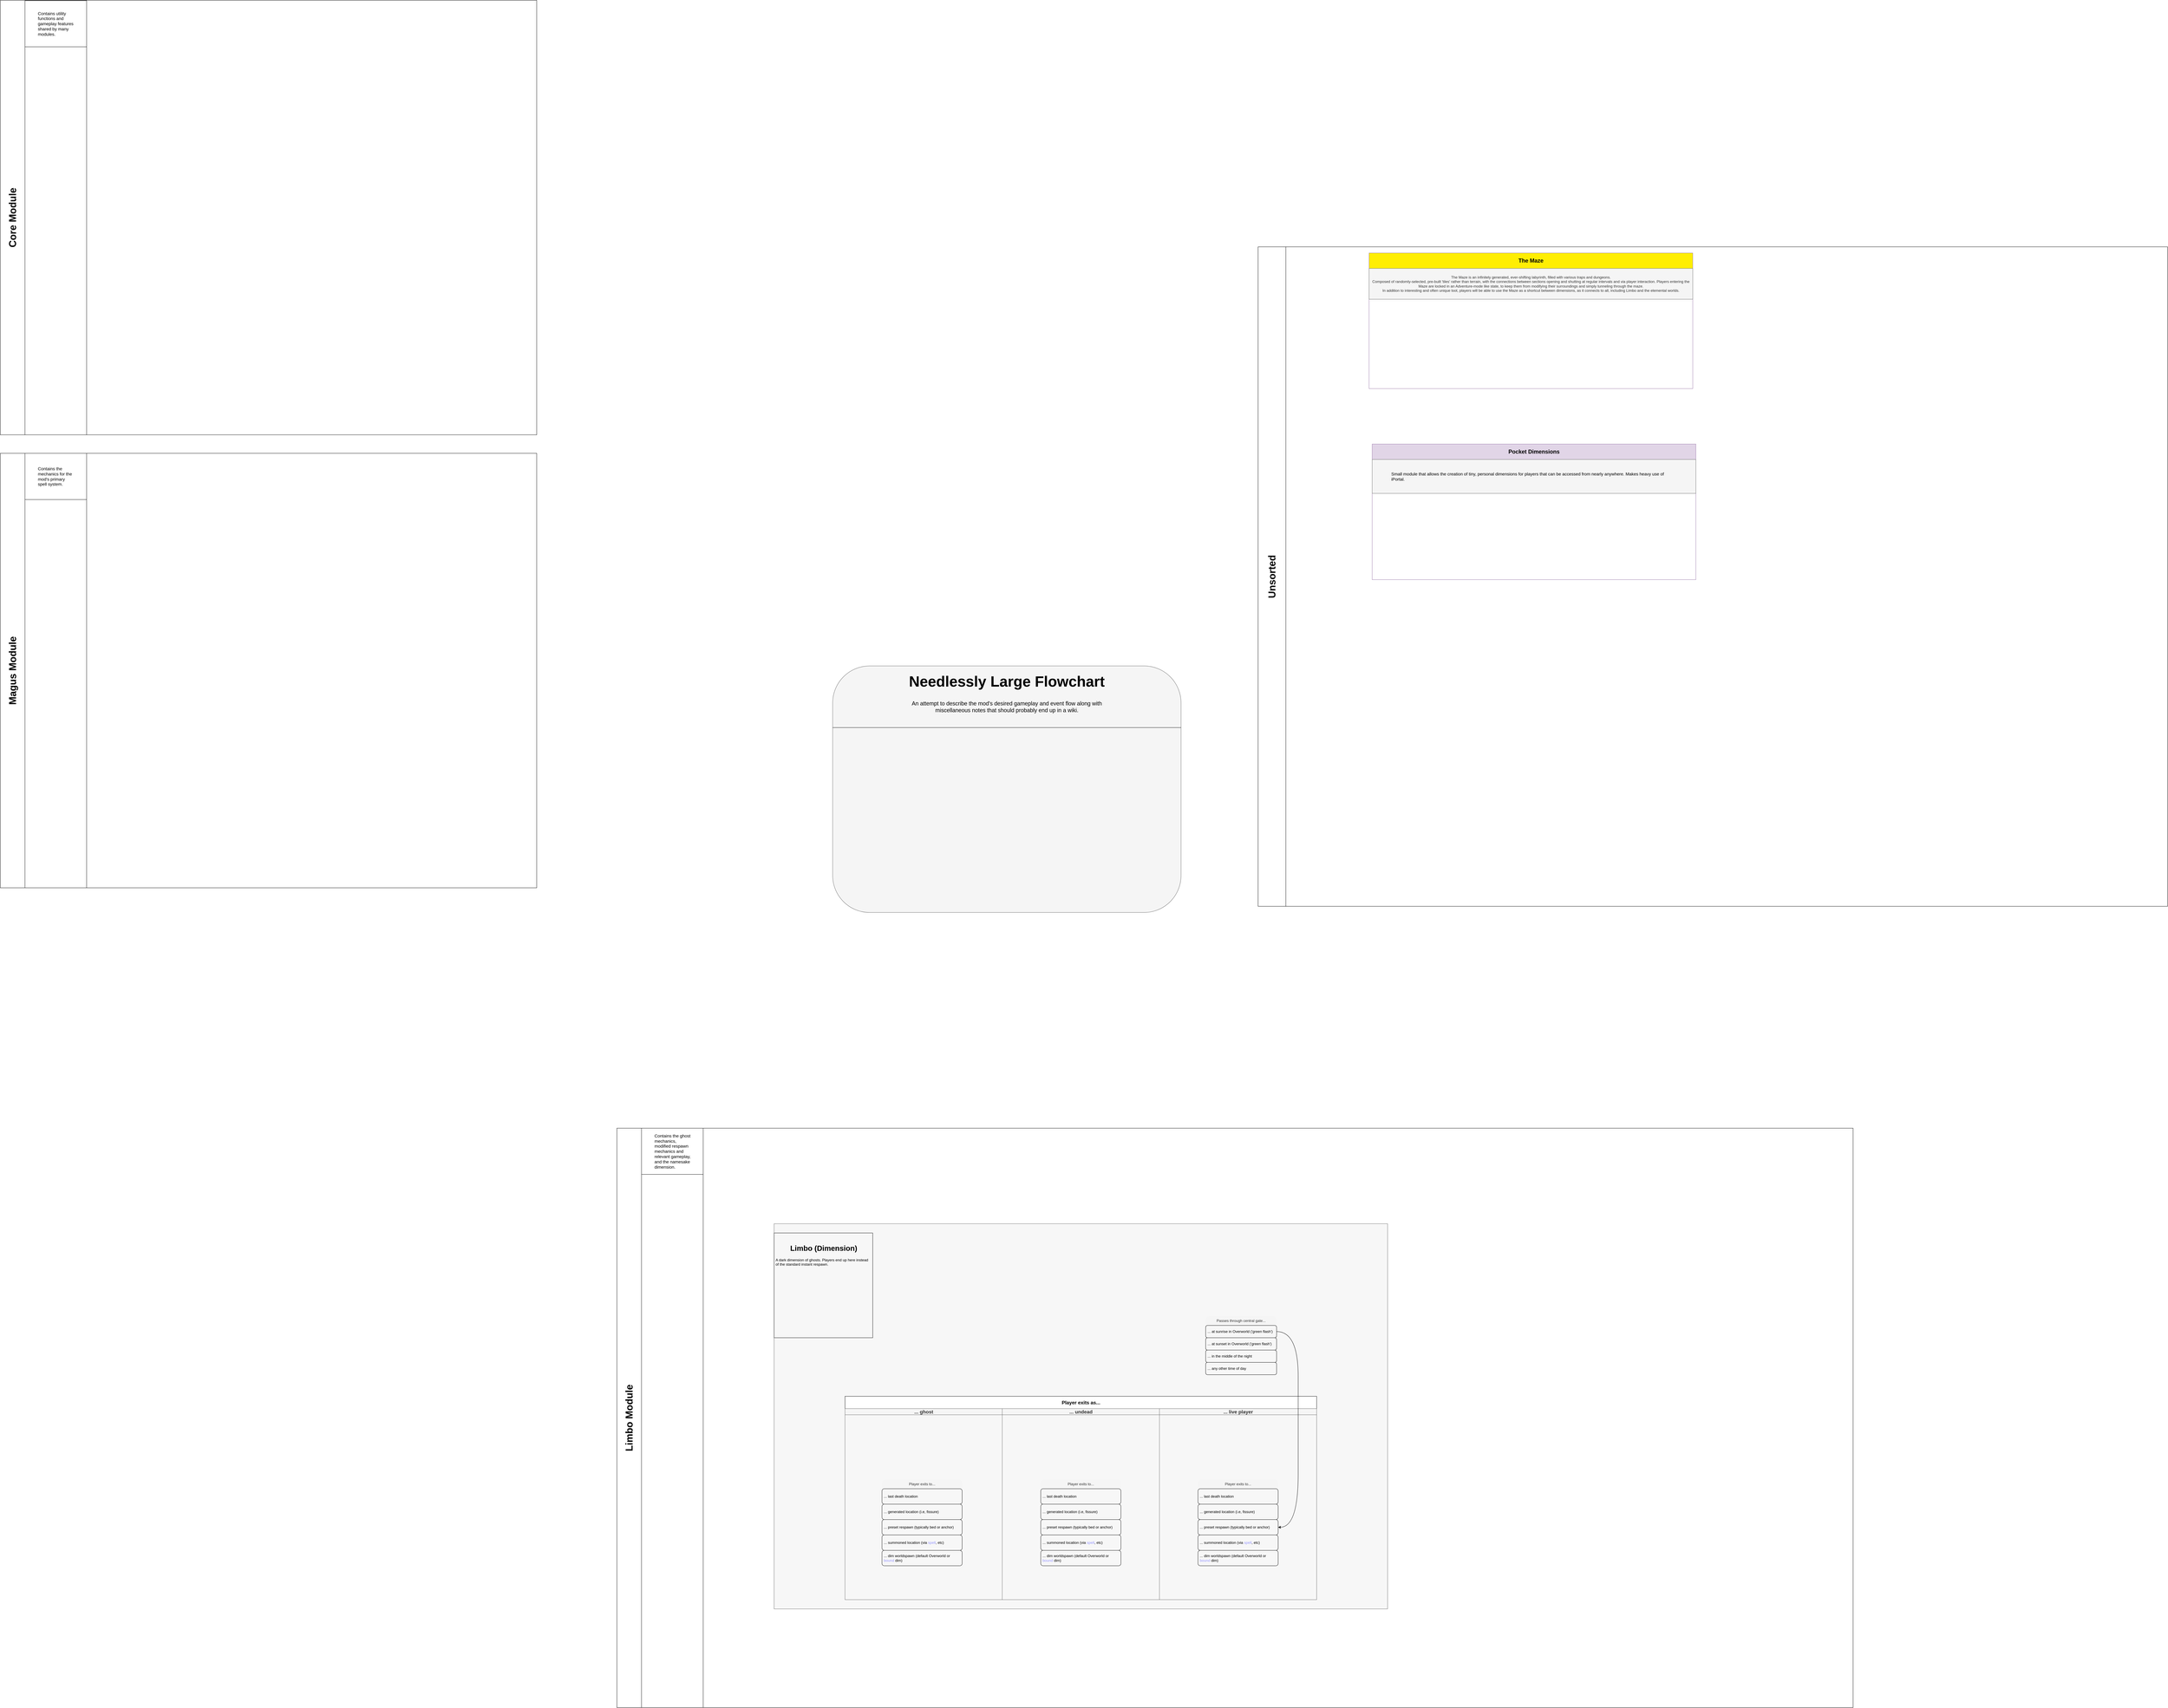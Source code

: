<mxfile version="24.0.2" type="github">
  <diagram name="Page-1" id="ru8x-6SEYgcmRr3bDYl3">
    <mxGraphModel dx="6453" dy="8433" grid="1" gridSize="10" guides="1" tooltips="1" connect="1" arrows="1" fold="1" page="1" pageScale="1" pageWidth="850" pageHeight="1100" math="0" shadow="0">
      <root>
        <mxCell id="0" />
        <mxCell id="1" parent="0" />
        <mxCell id="hJwXs7jUDwG8n3oh1j8G-1" value="&lt;div style=&quot;font-size: 32px;&quot;&gt;Limbo Module&lt;/div&gt;" style="swimlane;horizontal=0;whiteSpace=wrap;html=1;startSize=80;" vertex="1" parent="1">
          <mxGeometry x="-740" y="-2150" width="4010" height="1880" as="geometry" />
        </mxCell>
        <mxCell id="hJwXs7jUDwG8n3oh1j8G-25" value="" style="rounded=0;whiteSpace=wrap;html=1;fillColor=#f5f5f5;fontColor=#333333;strokeColor=#666666;fillOpacity=80;container=1;" vertex="1" parent="hJwXs7jUDwG8n3oh1j8G-1">
          <mxGeometry x="510" y="310" width="1990" height="1250" as="geometry" />
        </mxCell>
        <mxCell id="r1Zy6kbpca9WmV-mYbv3-1" value="&lt;div style=&quot;font-size: 13px;&quot;&gt;&lt;font style=&quot;font-size: 16px;&quot;&gt;Player exits as...&lt;/font&gt;&lt;/div&gt;" style="swimlane;childLayout=stackLayout;resizeParent=1;resizeParentMax=0;startSize=40;html=1;" parent="hJwXs7jUDwG8n3oh1j8G-25" vertex="1">
          <mxGeometry x="230" y="560" width="1530" height="660" as="geometry" />
        </mxCell>
        <mxCell id="r1Zy6kbpca9WmV-mYbv3-2" value="&lt;div style=&quot;font-size: 13px;&quot;&gt;&lt;font style=&quot;font-size: 16px;&quot;&gt;... ghost&lt;/font&gt;&lt;/div&gt;" style="swimlane;startSize=20;html=1;fillColor=#f5f5f5;fontColor=#333333;strokeColor=#666666;" parent="r1Zy6kbpca9WmV-mYbv3-1" vertex="1">
          <mxGeometry y="40" width="510" height="620" as="geometry" />
        </mxCell>
        <mxCell id="r1Zy6kbpca9WmV-mYbv3-15" value="&lt;div&gt;Player exits to...&lt;/div&gt;" style="swimlane;fontStyle=0;childLayout=stackLayout;horizontal=1;startSize=30;horizontalStack=0;resizeParent=1;resizeParentMax=0;resizeLast=0;collapsible=1;marginBottom=0;whiteSpace=wrap;html=1;rounded=1;glass=0;strokeColor=none;fillColor=#f5f5f5;fontColor=#333333;" parent="r1Zy6kbpca9WmV-mYbv3-2" vertex="1">
          <mxGeometry x="120" y="230" width="260" height="280" as="geometry">
            <mxRectangle x="580" y="230" width="110" height="30" as="alternateBounds" />
          </mxGeometry>
        </mxCell>
        <mxCell id="r1Zy6kbpca9WmV-mYbv3-16" value="... last death location" style="text;align=left;verticalAlign=middle;spacingLeft=4;spacingRight=4;overflow=hidden;points=[[0,0.5],[1,0.5]];portConstraint=eastwest;rotatable=0;whiteSpace=wrap;html=1;rounded=1;comic=0;strokeColor=default;imageWidth=24;imageAspect=1;" parent="r1Zy6kbpca9WmV-mYbv3-15" vertex="1">
          <mxGeometry y="30" width="260" height="50" as="geometry" />
        </mxCell>
        <mxCell id="r1Zy6kbpca9WmV-mYbv3-17" value="&lt;div&gt;... generated location (i.e, fissure)&lt;br&gt;&lt;/div&gt;" style="text;strokeColor=default;fillColor=none;align=left;verticalAlign=middle;spacingLeft=4;spacingRight=4;overflow=hidden;points=[[0,0.5],[1,0.5]];portConstraint=eastwest;rotatable=0;whiteSpace=wrap;html=1;rounded=1;" parent="r1Zy6kbpca9WmV-mYbv3-15" vertex="1">
          <mxGeometry y="80" width="260" height="50" as="geometry" />
        </mxCell>
        <mxCell id="r1Zy6kbpca9WmV-mYbv3-18" value="&lt;div style=&quot;&quot;&gt;... preset respawn &lt;font style=&quot;font-size: 12px;&quot;&gt;(typically bed or anchor)&lt;/font&gt;&lt;/div&gt;" style="text;strokeColor=default;fillColor=none;align=left;verticalAlign=middle;spacingLeft=4;spacingRight=4;overflow=hidden;points=[[0,0.5],[1,0.5]];portConstraint=eastwest;rotatable=0;whiteSpace=wrap;html=1;rounded=1;" parent="r1Zy6kbpca9WmV-mYbv3-15" vertex="1">
          <mxGeometry y="130" width="260" height="50" as="geometry" />
        </mxCell>
        <mxCell id="r1Zy6kbpca9WmV-mYbv3-19" value="&lt;div&gt;... summoned location (via &lt;font color=&quot;#9999ff&quot;&gt;spell&lt;/font&gt;, etc)&lt;br&gt;&lt;/div&gt;" style="text;strokeColor=default;fillColor=none;align=left;verticalAlign=middle;spacingLeft=4;spacingRight=4;overflow=hidden;points=[[0,0.5],[1,0.5]];portConstraint=eastwest;rotatable=0;whiteSpace=wrap;html=1;rounded=1;" parent="r1Zy6kbpca9WmV-mYbv3-15" vertex="1">
          <mxGeometry y="180" width="260" height="50" as="geometry" />
        </mxCell>
        <mxCell id="r1Zy6kbpca9WmV-mYbv3-20" value="&lt;div&gt;... dim worldspawn (default Overworld or &lt;font color=&quot;#9999ff&quot;&gt;bound &lt;/font&gt;dim)&lt;/div&gt;" style="text;strokeColor=default;fillColor=none;align=left;verticalAlign=middle;spacingLeft=4;spacingRight=4;overflow=hidden;points=[[0,0.5],[1,0.5]];portConstraint=eastwest;rotatable=0;whiteSpace=wrap;html=1;rounded=1;" parent="r1Zy6kbpca9WmV-mYbv3-15" vertex="1">
          <mxGeometry y="230" width="260" height="50" as="geometry" />
        </mxCell>
        <mxCell id="r1Zy6kbpca9WmV-mYbv3-3" value="&lt;div style=&quot;font-size: 13px;&quot;&gt;&lt;font style=&quot;font-size: 16px;&quot;&gt;... undead&lt;/font&gt;&lt;/div&gt;" style="swimlane;startSize=20;html=1;fillColor=#f5f5f5;fontColor=#333333;strokeColor=#666666;" parent="r1Zy6kbpca9WmV-mYbv3-1" vertex="1">
          <mxGeometry x="510" y="40" width="510" height="620" as="geometry" />
        </mxCell>
        <mxCell id="r1Zy6kbpca9WmV-mYbv3-21" value="&lt;div&gt;Player exits to...&lt;/div&gt;" style="swimlane;fontStyle=0;childLayout=stackLayout;horizontal=1;startSize=30;horizontalStack=0;resizeParent=1;resizeParentMax=0;resizeLast=0;collapsible=1;marginBottom=0;whiteSpace=wrap;html=1;rounded=1;glass=0;strokeColor=none;fillColor=#f5f5f5;fontColor=#333333;" parent="r1Zy6kbpca9WmV-mYbv3-3" vertex="1">
          <mxGeometry x="125" y="230" width="260" height="280" as="geometry">
            <mxRectangle x="580" y="230" width="110" height="30" as="alternateBounds" />
          </mxGeometry>
        </mxCell>
        <mxCell id="r1Zy6kbpca9WmV-mYbv3-22" value="... last death location" style="text;align=left;verticalAlign=middle;spacingLeft=4;spacingRight=4;overflow=hidden;points=[[0,0.5],[1,0.5]];portConstraint=eastwest;rotatable=0;whiteSpace=wrap;html=1;rounded=1;comic=0;strokeColor=default;imageWidth=24;imageAspect=1;" parent="r1Zy6kbpca9WmV-mYbv3-21" vertex="1">
          <mxGeometry y="30" width="260" height="50" as="geometry" />
        </mxCell>
        <mxCell id="r1Zy6kbpca9WmV-mYbv3-23" value="&lt;div&gt;... generated location (i.e, fissure)&lt;br&gt;&lt;/div&gt;" style="text;strokeColor=default;fillColor=none;align=left;verticalAlign=middle;spacingLeft=4;spacingRight=4;overflow=hidden;points=[[0,0.5],[1,0.5]];portConstraint=eastwest;rotatable=0;whiteSpace=wrap;html=1;rounded=1;" parent="r1Zy6kbpca9WmV-mYbv3-21" vertex="1">
          <mxGeometry y="80" width="260" height="50" as="geometry" />
        </mxCell>
        <mxCell id="r1Zy6kbpca9WmV-mYbv3-24" value="&lt;div style=&quot;&quot;&gt;... preset respawn &lt;font style=&quot;font-size: 12px;&quot;&gt;(typically bed or anchor)&lt;/font&gt;&lt;/div&gt;" style="text;strokeColor=default;fillColor=none;align=left;verticalAlign=middle;spacingLeft=4;spacingRight=4;overflow=hidden;points=[[0,0.5],[1,0.5]];portConstraint=eastwest;rotatable=0;whiteSpace=wrap;html=1;rounded=1;" parent="r1Zy6kbpca9WmV-mYbv3-21" vertex="1">
          <mxGeometry y="130" width="260" height="50" as="geometry" />
        </mxCell>
        <mxCell id="r1Zy6kbpca9WmV-mYbv3-25" value="&lt;div&gt;... summoned location (via &lt;font color=&quot;#9999ff&quot;&gt;spell&lt;/font&gt;, etc)&lt;br&gt;&lt;/div&gt;" style="text;strokeColor=default;fillColor=none;align=left;verticalAlign=middle;spacingLeft=4;spacingRight=4;overflow=hidden;points=[[0,0.5],[1,0.5]];portConstraint=eastwest;rotatable=0;whiteSpace=wrap;html=1;rounded=1;" parent="r1Zy6kbpca9WmV-mYbv3-21" vertex="1">
          <mxGeometry y="180" width="260" height="50" as="geometry" />
        </mxCell>
        <mxCell id="r1Zy6kbpca9WmV-mYbv3-26" value="&lt;div&gt;... dim worldspawn (default Overworld or &lt;font color=&quot;#9999ff&quot;&gt;bound &lt;/font&gt;dim)&lt;/div&gt;" style="text;strokeColor=default;fillColor=none;align=left;verticalAlign=middle;spacingLeft=4;spacingRight=4;overflow=hidden;points=[[0,0.5],[1,0.5]];portConstraint=eastwest;rotatable=0;whiteSpace=wrap;html=1;rounded=1;" parent="r1Zy6kbpca9WmV-mYbv3-21" vertex="1">
          <mxGeometry y="230" width="260" height="50" as="geometry" />
        </mxCell>
        <mxCell id="r1Zy6kbpca9WmV-mYbv3-4" value="&lt;div style=&quot;font-size: 13px;&quot;&gt;&lt;font style=&quot;font-size: 16px;&quot;&gt;... live player&lt;/font&gt;&lt;/div&gt;" style="swimlane;startSize=20;html=1;fillColor=#f5f5f5;fontColor=#333333;strokeColor=#666666;" parent="r1Zy6kbpca9WmV-mYbv3-1" vertex="1">
          <mxGeometry x="1020" y="40" width="510" height="620" as="geometry" />
        </mxCell>
        <mxCell id="r1Zy6kbpca9WmV-mYbv3-27" value="&lt;div&gt;Player exits to...&lt;/div&gt;" style="swimlane;fontStyle=0;childLayout=stackLayout;horizontal=1;startSize=30;horizontalStack=0;resizeParent=1;resizeParentMax=0;resizeLast=0;collapsible=1;marginBottom=0;whiteSpace=wrap;html=1;rounded=1;glass=0;strokeColor=none;fillColor=#f5f5f5;fontColor=#333333;" parent="r1Zy6kbpca9WmV-mYbv3-4" vertex="1">
          <mxGeometry x="125" y="230" width="260" height="280" as="geometry">
            <mxRectangle x="580" y="230" width="110" height="30" as="alternateBounds" />
          </mxGeometry>
        </mxCell>
        <mxCell id="r1Zy6kbpca9WmV-mYbv3-28" value="... last death location" style="text;align=left;verticalAlign=middle;spacingLeft=4;spacingRight=4;overflow=hidden;points=[[0,0.5],[1,0.5]];portConstraint=eastwest;rotatable=0;whiteSpace=wrap;html=1;rounded=1;comic=0;strokeColor=default;imageWidth=24;imageAspect=1;" parent="r1Zy6kbpca9WmV-mYbv3-27" vertex="1">
          <mxGeometry y="30" width="260" height="50" as="geometry" />
        </mxCell>
        <mxCell id="r1Zy6kbpca9WmV-mYbv3-29" value="&lt;div&gt;... generated location (i.e, fissure)&lt;br&gt;&lt;/div&gt;" style="text;strokeColor=default;fillColor=none;align=left;verticalAlign=middle;spacingLeft=4;spacingRight=4;overflow=hidden;points=[[0,0.5],[1,0.5]];portConstraint=eastwest;rotatable=0;whiteSpace=wrap;html=1;rounded=1;" parent="r1Zy6kbpca9WmV-mYbv3-27" vertex="1">
          <mxGeometry y="80" width="260" height="50" as="geometry" />
        </mxCell>
        <mxCell id="r1Zy6kbpca9WmV-mYbv3-30" value="&lt;div style=&quot;&quot;&gt;... preset respawn &lt;font style=&quot;font-size: 12px;&quot;&gt;(typically bed or anchor)&lt;/font&gt;&lt;/div&gt;" style="text;strokeColor=default;fillColor=none;align=left;verticalAlign=middle;spacingLeft=4;spacingRight=4;overflow=hidden;points=[[0,0.5],[1,0.5]];portConstraint=eastwest;rotatable=0;whiteSpace=wrap;html=1;rounded=1;" parent="r1Zy6kbpca9WmV-mYbv3-27" vertex="1">
          <mxGeometry y="130" width="260" height="50" as="geometry" />
        </mxCell>
        <mxCell id="r1Zy6kbpca9WmV-mYbv3-31" value="&lt;div&gt;... summoned location (via &lt;font color=&quot;#9999ff&quot;&gt;spell&lt;/font&gt;, etc)&lt;br&gt;&lt;/div&gt;" style="text;strokeColor=default;fillColor=none;align=left;verticalAlign=middle;spacingLeft=4;spacingRight=4;overflow=hidden;points=[[0,0.5],[1,0.5]];portConstraint=eastwest;rotatable=0;whiteSpace=wrap;html=1;rounded=1;" parent="r1Zy6kbpca9WmV-mYbv3-27" vertex="1">
          <mxGeometry y="180" width="260" height="50" as="geometry" />
        </mxCell>
        <mxCell id="r1Zy6kbpca9WmV-mYbv3-32" value="&lt;div&gt;... dim worldspawn (default Overworld or &lt;font color=&quot;#9999ff&quot;&gt;bound &lt;/font&gt;dim)&lt;/div&gt;" style="text;strokeColor=default;fillColor=none;align=left;verticalAlign=middle;spacingLeft=4;spacingRight=4;overflow=hidden;points=[[0,0.5],[1,0.5]];portConstraint=eastwest;rotatable=0;whiteSpace=wrap;html=1;rounded=1;" parent="r1Zy6kbpca9WmV-mYbv3-27" vertex="1">
          <mxGeometry y="230" width="260" height="50" as="geometry" />
        </mxCell>
        <mxCell id="r1Zy6kbpca9WmV-mYbv3-40" value="Passes through central gate..." style="swimlane;fontStyle=0;childLayout=stackLayout;horizontal=1;startSize=30;horizontalStack=0;resizeParent=1;resizeParentMax=0;resizeLast=0;collapsible=1;marginBottom=0;whiteSpace=wrap;html=1;rounded=1;strokeColor=none;fillColor=#f5f5f5;fontColor=#333333;" parent="hJwXs7jUDwG8n3oh1j8G-25" vertex="1">
          <mxGeometry x="1400" y="300" width="230" height="190" as="geometry" />
        </mxCell>
        <mxCell id="NXboeLwOr5gCQjajVLQA-1" value="&lt;div&gt;... at sunrise in Overworld (&#39;green flash&#39;)&lt;/div&gt;" style="text;strokeColor=default;fillColor=none;align=left;verticalAlign=middle;spacingLeft=4;spacingRight=4;overflow=hidden;points=[[0,0.5],[1,0.5]];portConstraint=eastwest;rotatable=0;whiteSpace=wrap;html=1;rounded=1;" parent="r1Zy6kbpca9WmV-mYbv3-40" vertex="1">
          <mxGeometry y="30" width="230" height="40" as="geometry" />
        </mxCell>
        <mxCell id="r1Zy6kbpca9WmV-mYbv3-41" value="... at sunset in Overworld (&#39;green flash&#39;)" style="text;strokeColor=default;fillColor=none;align=left;verticalAlign=middle;spacingLeft=4;spacingRight=4;overflow=hidden;points=[[0,0.5],[1,0.5]];portConstraint=eastwest;rotatable=0;whiteSpace=wrap;html=1;rounded=1;" parent="r1Zy6kbpca9WmV-mYbv3-40" vertex="1">
          <mxGeometry y="70" width="230" height="40" as="geometry" />
        </mxCell>
        <mxCell id="r1Zy6kbpca9WmV-mYbv3-43" value="... in the middle of the night" style="text;strokeColor=default;fillColor=none;align=left;verticalAlign=middle;spacingLeft=4;spacingRight=4;overflow=hidden;points=[[0,0.5],[1,0.5]];portConstraint=eastwest;rotatable=0;whiteSpace=wrap;html=1;rounded=1;" parent="r1Zy6kbpca9WmV-mYbv3-40" vertex="1">
          <mxGeometry y="110" width="230" height="40" as="geometry" />
        </mxCell>
        <mxCell id="r1Zy6kbpca9WmV-mYbv3-42" value="... any other time of day" style="text;strokeColor=default;fillColor=none;align=left;verticalAlign=middle;spacingLeft=4;spacingRight=4;overflow=hidden;points=[[0,0.5],[1,0.5]];portConstraint=eastwest;rotatable=0;whiteSpace=wrap;html=1;rounded=1;" parent="r1Zy6kbpca9WmV-mYbv3-40" vertex="1">
          <mxGeometry y="150" width="230" height="40" as="geometry" />
        </mxCell>
        <mxCell id="NXboeLwOr5gCQjajVLQA-3" value="" style="curved=1;endArrow=classic;html=1;rounded=0;exitX=1;exitY=0.5;exitDx=0;exitDy=0;entryX=1;entryY=0.5;entryDx=0;entryDy=0;" parent="hJwXs7jUDwG8n3oh1j8G-25" source="NXboeLwOr5gCQjajVLQA-1" target="r1Zy6kbpca9WmV-mYbv3-30" edge="1">
          <mxGeometry width="50" height="50" relative="1" as="geometry">
            <mxPoint x="1720" y="360" as="sourcePoint" />
            <mxPoint x="1670" y="410" as="targetPoint" />
            <Array as="points">
              <mxPoint x="1700" y="350" />
              <mxPoint x="1700" y="640" />
              <mxPoint x="1700" y="985" />
            </Array>
          </mxGeometry>
        </mxCell>
        <mxCell id="hJwXs7jUDwG8n3oh1j8G-27" value="" style="swimlane;startSize=0;" vertex="1" parent="hJwXs7jUDwG8n3oh1j8G-25">
          <mxGeometry y="30" width="320" height="340" as="geometry" />
        </mxCell>
        <mxCell id="hJwXs7jUDwG8n3oh1j8G-5" value="&lt;h1 align=&quot;center&quot;&gt;Limbo (Dimension)&lt;br&gt;&lt;/h1&gt;&lt;p&gt;A dark dimension of ghosts. Players end up here instead of the standard instant respawn.&lt;br&gt;&lt;/p&gt;" style="text;html=1;spacing=5;spacingTop=-20;whiteSpace=wrap;overflow=hidden;rounded=0;fillColor=none;fillStyle=auto;" vertex="1" parent="hJwXs7jUDwG8n3oh1j8G-27">
          <mxGeometry y="30" width="320" height="310" as="geometry" />
        </mxCell>
        <mxCell id="hJwXs7jUDwG8n3oh1j8G-29" value="" style="swimlane;startSize=0;rotation=90;" vertex="1" parent="hJwXs7jUDwG8n3oh1j8G-1">
          <mxGeometry x="-760" y="840" width="1880" height="200" as="geometry" />
        </mxCell>
        <mxCell id="hJwXs7jUDwG8n3oh1j8G-30" value="&lt;blockquote&gt;&lt;div align=&quot;left&quot;&gt;&lt;font style=&quot;font-size: 14px;&quot;&gt;Contains the ghost mechanics, modified respawn mechanics and relevant gameplay, and the namesake dimension.&lt;br&gt;&lt;/font&gt;&lt;/div&gt;&lt;/blockquote&gt;" style="text;html=1;align=left;verticalAlign=middle;whiteSpace=wrap;rounded=0;strokeColor=default;" vertex="1" parent="hJwXs7jUDwG8n3oh1j8G-29">
          <mxGeometry x="840" y="-840" width="200" height="150" as="geometry" />
        </mxCell>
        <mxCell id="hJwXs7jUDwG8n3oh1j8G-14" value="" style="rounded=1;whiteSpace=wrap;html=1;container=0;fillColor=#f5f5f5;strokeColor=#666666;fontColor=#333333;" vertex="1" parent="1">
          <mxGeometry x="-40" y="-3650" width="1130" height="800" as="geometry" />
        </mxCell>
        <mxCell id="hJwXs7jUDwG8n3oh1j8G-7" value="&lt;h1 style=&quot;font-size: 48px;&quot; align=&quot;center&quot;&gt;Needlessly Large Flowchart&lt;br&gt;&lt;/h1&gt;&lt;p style=&quot;font-size: 18px;&quot; align=&quot;center&quot;&gt;An attempt to describe the mod&#39;s desired gameplay and event flow along with miscellaneous notes that should probably end up in a wiki.&lt;br&gt;&lt;/p&gt;" style="text;html=1;spacing=5;spacingTop=-20;whiteSpace=wrap;overflow=hidden;rounded=0;align=center;fillColor=none;" vertex="1" parent="1">
          <mxGeometry x="170" y="-3650" width="710" height="190" as="geometry" />
        </mxCell>
        <mxCell id="hJwXs7jUDwG8n3oh1j8G-16" value="" style="endArrow=none;html=1;rounded=0;exitX=0;exitY=0.25;exitDx=0;exitDy=0;entryX=1;entryY=0.25;entryDx=0;entryDy=0;" edge="1" parent="1" source="hJwXs7jUDwG8n3oh1j8G-14" target="hJwXs7jUDwG8n3oh1j8G-14">
          <mxGeometry width="50" height="50" relative="1" as="geometry">
            <mxPoint x="520" y="-3120" as="sourcePoint" />
            <mxPoint x="570" y="-3170" as="targetPoint" />
          </mxGeometry>
        </mxCell>
        <mxCell id="hJwXs7jUDwG8n3oh1j8G-17" value="&lt;font style=&quot;font-size: 32px;&quot;&gt;Unsorted&lt;/font&gt;" style="swimlane;horizontal=0;whiteSpace=wrap;html=1;startSize=90;" vertex="1" parent="1">
          <mxGeometry x="1340" y="-5010" width="2950" height="2140" as="geometry" />
        </mxCell>
        <mxCell id="hJwXs7jUDwG8n3oh1j8G-67" value="&lt;div style=&quot;font-size: 18px;&quot;&gt;&lt;font style=&quot;font-size: 18px;&quot;&gt;The Maze&lt;br&gt;&lt;/font&gt;&lt;/div&gt;" style="swimlane;whiteSpace=wrap;html=1;startSize=50;fillColor=#FFEE03;strokeColor=#9673a6;" vertex="1" parent="hJwXs7jUDwG8n3oh1j8G-17">
          <mxGeometry x="360.0" y="20" width="1050" height="440" as="geometry" />
        </mxCell>
        <mxCell id="hJwXs7jUDwG8n3oh1j8G-68" value="The Maze is an infinitely generated, ever-shifting labyrinth, filled with various traps and dungeons. &lt;br&gt;&lt;div&gt;Composed of randomly-selected, pre-built &#39;tiles&#39; rather than terrain, with the connections between sections opening and shutting at regular intervals and via player interaction. Players entering the Maze are locked in an Adventure-mode like state, to keep them from modifying their surroundings and simply tunneling through the maze.&lt;br&gt;In addition to interesting and often unique loot, players will be able to use the Maze as a shortcut between dimensions, as it connects to all, including Limbo and the elemental worlds.&lt;br&gt;&lt;/div&gt;" style="rounded=0;whiteSpace=wrap;html=1;fillColor=#f5f5f5;fontColor=#333333;strokeColor=#666666;container=1;" vertex="1" parent="hJwXs7jUDwG8n3oh1j8G-67">
          <mxGeometry y="50" width="1050" height="100" as="geometry" />
        </mxCell>
        <mxCell id="hJwXs7jUDwG8n3oh1j8G-18" value="&lt;div style=&quot;font-size: 18px;&quot;&gt;&lt;font style=&quot;font-size: 18px;&quot;&gt;Pocket Dimensions&lt;/font&gt;&lt;/div&gt;" style="swimlane;whiteSpace=wrap;html=1;startSize=50;fillColor=#e1d5e7;strokeColor=#9673a6;" vertex="1" parent="1">
          <mxGeometry x="1710" y="-4370" width="1050" height="440" as="geometry" />
        </mxCell>
        <mxCell id="hJwXs7jUDwG8n3oh1j8G-19" value="" style="rounded=0;whiteSpace=wrap;html=1;fillColor=#f5f5f5;fontColor=#333333;strokeColor=#666666;container=1;" vertex="1" parent="hJwXs7jUDwG8n3oh1j8G-18">
          <mxGeometry y="50" width="1050" height="110" as="geometry" />
        </mxCell>
        <mxCell id="hJwXs7jUDwG8n3oh1j8G-20" value="&lt;blockquote&gt;&lt;div align=&quot;left&quot;&gt;&lt;font style=&quot;font-size: 14px;&quot;&gt;Small module that allows the creation of tiny, personal dimensions for players that can be accessed from nearly anywhere. Makes heavy use of iPortal.&lt;br&gt;&lt;/font&gt;&lt;/div&gt;&lt;/blockquote&gt;" style="text;html=1;align=left;verticalAlign=middle;whiteSpace=wrap;rounded=0;" vertex="1" parent="1">
          <mxGeometry x="1730" y="-4320" width="1010" height="110" as="geometry" />
        </mxCell>
        <mxCell id="hJwXs7jUDwG8n3oh1j8G-32" value="&lt;div style=&quot;font-size: 32px;&quot;&gt;Magus Module&lt;/div&gt;" style="swimlane;horizontal=0;whiteSpace=wrap;html=1;startSize=80;" vertex="1" parent="1">
          <mxGeometry x="-2740" y="-4340" width="1740" height="1410" as="geometry" />
        </mxCell>
        <mxCell id="hJwXs7jUDwG8n3oh1j8G-64" value="" style="swimlane;startSize=0;rotation=90;" vertex="1" parent="hJwXs7jUDwG8n3oh1j8G-32">
          <mxGeometry x="-525" y="605" width="1410" height="200" as="geometry" />
        </mxCell>
        <mxCell id="hJwXs7jUDwG8n3oh1j8G-65" value="&lt;blockquote&gt;&lt;div align=&quot;left&quot;&gt;&lt;font style=&quot;font-size: 14px;&quot;&gt;Contains the mechanics for the mod&#39;s primary spell system.&lt;br&gt;&lt;/font&gt;&lt;/div&gt;&lt;/blockquote&gt;" style="text;html=1;align=left;verticalAlign=middle;whiteSpace=wrap;rounded=0;strokeColor=default;" vertex="1" parent="hJwXs7jUDwG8n3oh1j8G-64">
          <mxGeometry x="605" y="-605" width="200" height="150" as="geometry" />
        </mxCell>
        <mxCell id="hJwXs7jUDwG8n3oh1j8G-69" value="&lt;div style=&quot;font-size: 32px;&quot;&gt;Core Module&lt;/div&gt;" style="swimlane;horizontal=0;whiteSpace=wrap;html=1;startSize=80;" vertex="1" parent="1">
          <mxGeometry x="-2740" y="-5810" width="1740" height="1410" as="geometry" />
        </mxCell>
        <mxCell id="hJwXs7jUDwG8n3oh1j8G-70" value="" style="swimlane;startSize=0;rotation=90;" vertex="1" parent="hJwXs7jUDwG8n3oh1j8G-69">
          <mxGeometry x="-525" y="605" width="1410" height="200" as="geometry" />
        </mxCell>
        <mxCell id="hJwXs7jUDwG8n3oh1j8G-71" value="&lt;blockquote&gt;&lt;div align=&quot;left&quot;&gt;&lt;font style=&quot;font-size: 14px;&quot;&gt;Contains utility functions and gameplay features shared by many modules.&lt;br&gt;&lt;/font&gt;&lt;/div&gt;&lt;/blockquote&gt;" style="text;html=1;align=left;verticalAlign=middle;whiteSpace=wrap;rounded=0;strokeColor=default;" vertex="1" parent="hJwXs7jUDwG8n3oh1j8G-70">
          <mxGeometry x="605" y="-604" width="200" height="150" as="geometry" />
        </mxCell>
      </root>
    </mxGraphModel>
  </diagram>
</mxfile>
